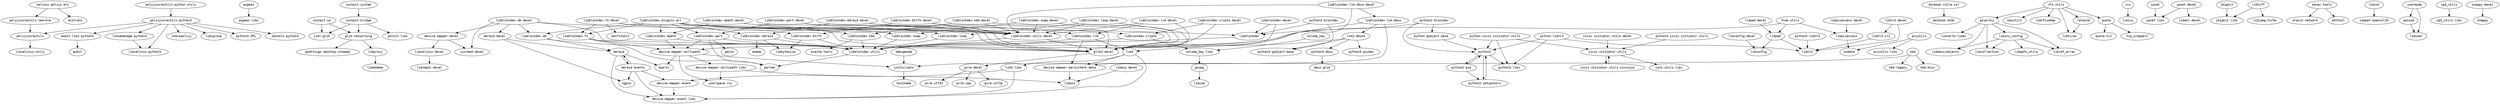 strict digraph G {
node [fontname=monospace];
  "audit-libs-python3" -> "audit";
  "augeas" -> "augeas-libs";
  "cockpit-bridge" -> "glib-networking";
  "cockpit-bridge" -> "json-glib";
  "cockpit-bridge" -> "polkit-libs";
  "cockpit-system" -> "cockpit-bridge";
  "cockpit-ws" -> "glib-networking";
  "cockpit-ws" -> "json-glib";
  "debugmode" -> "initscripts";
  "device-mapper-devel" -> "libselinux-devel";
  "device-mapper-devel" -> "systemd-devel";
  "device-mapper-event" -> "device-mapper-event-libs";
  "device-mapper-multipath" -> "device-mapper-multipath-libs";
  "device-mapper-multipath" -> "initscripts";
  "device-mapper-multipath" -> "kpartx";
  "device-mapper-multipath-libs" -> "libaio";
  "device-mapper-multipath-libs" -> "userspace-rcu";
  "device-mapper-multipath" -> "userspace-rcu";
  "device-mapper-persistent-data" -> "libaio";
  "dmraid-devel" -> "dmraid";
  "dmraid-devel" -> "sgpio";
  "dmraid" -> "device-mapper-event-libs";
  "dmraid" -> "dmraid-events";
  "dmraid-events" -> "device-mapper-event";
  "dmraid-events" -> "device-mapper-event-libs";
  "dmraid-events" -> "dmraid";
  "dmraid-events" -> "sgpio";
  "dmraid" -> "kpartx";
  "docbook-style-xsl" -> "docbook-dtds";
  "fcoe-utils" -> "device-mapper-multipath";
  "fcoe-utils" -> "libpciaccess";
  "fcoe-utils" -> "lldpad";
  "glib2-devel" -> "pcre-devel";
  "glib-networking" -> "gsettings-desktop-schemas";
  "glib-networking" -> "libproxy";
  "gnupg" -> "libusb";
  "gssproxy" -> "libbasicobjects";
  "gssproxy" -> "libcollection";
  "gssproxy" -> "libini_config";
  "gssproxy" -> "libref_array";
  "gssproxy" -> "libverto-libev";
  "icu" -> "libicu";
  "initscripts" -> "hostname";
  "ipset-devel" -> "ipset-libs";
  "ipset-devel" -> "libmnl-devel";
  "ipset" -> "ipset-libs";
  "iscsi-initiator-utils-devel" -> "iscsi-initiator-utils";
  "iscsi-initiator-utils" -> "iscsi-initiator-utils-iscsiuio";
  "iscsi-initiator-utils-iscsiuio" -> "iscsi-initiator-utils";
  "iscsi-initiator-utils" -> "isns-utils-libs";
  "jbigkit" -> "jbigkit-libs";
  "kbd" -> "initscripts";
  "kbd" -> "kbd-legacy";
  "kbd" -> "kbd-misc";
  "kexec-tools" -> "dracut-network";
  "kexec-tools" -> "ethtool";
  "libaio-devel" -> "libaio";
  "libblockdev-btrfs-devel" -> "glib2-devel";
  "libblockdev-btrfs-devel" -> "libblockdev-btrfs";
  "libblockdev-btrfs-devel" -> "libblockdev-utils-devel";
  "libblockdev-btrfs" -> "libblockdev-utils";
  "libblockdev-btrfs" -> "libbytesize";
  "libblockdev-crypto-devel" -> "glib2-devel";
  "libblockdev-crypto-devel" -> "libblockdev-crypto";
  "libblockdev-crypto" -> "libblockdev-utils";
  "libblockdev-crypto" -> "volume_key-libs";
  "libblockdev-devel" -> "glib2-devel";
  "libblockdev-devel" -> "libblockdev";
  "libblockdev-dm-devel" -> "device-mapper-devel";
  "libblockdev-dm-devel" -> "dmraid-devel";
  "libblockdev-dm-devel" -> "glib2-devel";
  "libblockdev-dm-devel" -> "libblockdev-dm";
  "libblockdev-dm-devel" -> "libblockdev-utils-devel";
  "libblockdev-dm-devel" -> "systemd-devel";
  "libblockdev-dm" -> "dmraid";
  "libblockdev-dm" -> "libblockdev-utils";
  "libblockdev-fs-devel" -> "dosfstools";
  "libblockdev-fs-devel" -> "glib2-devel";
  "libblockdev-fs-devel" -> "libblockdev-fs";
  "libblockdev-fs-devel" -> "libblockdev-utils-devel";
  "libblockdev-fs" -> "device-mapper-multipath";
  "libblockdev-fs" -> "libblockdev-utils";
  "libblockdev-fs" -> "parted";
  "libblockdev-kbd" -> "bcache-tools";
  "libblockdev-kbd-devel" -> "glib2-devel";
  "libblockdev-kbd-devel" -> "libblockdev-kbd";
  "libblockdev-kbd-devel" -> "libblockdev-utils-devel";
  "libblockdev-kbd" -> "libblockdev-utils";
  "libblockdev" -> "libblockdev-utils";
  "libblockdev-loop-devel" -> "glib2-devel";
  "libblockdev-loop-devel" -> "libblockdev-loop";
  "libblockdev-loop-devel" -> "libblockdev-utils-devel";
  "libblockdev-loop" -> "libblockdev-utils";
  "libblockdev-lvm-dbus-devel" -> "glib2-devel";
  "libblockdev-lvm-dbus-devel" -> "libblockdev-lvm-dbus";
  "libblockdev-lvm-dbus-devel" -> "libblockdev-utils-devel";
  "libblockdev-lvm-dbus" -> "device-mapper-persistent-data";
  "libblockdev-lvm-dbus" -> "libblockdev-utils";
  "libblockdev-lvm-dbus" -> "lvm2-dbusd";
  "libblockdev-lvm-devel" -> "glib2-devel";
  "libblockdev-lvm-devel" -> "libblockdev-lvm";
  "libblockdev-lvm-devel" -> "libblockdev-utils-devel";
  "libblockdev-lvm" -> "device-mapper-persistent-data";
  "libblockdev-lvm" -> "libblockdev-utils";
  "libblockdev-lvm" -> "lvm2";
  "libblockdev-mdraid-devel" -> "glib2-devel";
  "libblockdev-mdraid-devel" -> "libblockdev-mdraid";
  "libblockdev-mdraid-devel" -> "libblockdev-utils-devel";
  "libblockdev-mdraid" -> "libblockdev-utils";
  "libblockdev-mdraid" -> "libbytesize";
  "libblockdev-mdraid" -> "mdadm";
  "libblockdev-mpath-devel" -> "glib2-devel";
  "libblockdev-mpath-devel" -> "libblockdev-mpath";
  "libblockdev-mpath-devel" -> "libblockdev-utils-devel";
  "libblockdev-mpath" -> "device-mapper-multipath";
  "libblockdev-mpath" -> "libblockdev-utils";
  "libblockdev-part-devel" -> "glib2-devel";
  "libblockdev-part-devel" -> "libblockdev-part";
  "libblockdev-part-devel" -> "libblockdev-utils-devel";
  "libblockdev-part" -> "device-mapper-multipath";
  "libblockdev-part" -> "gdisk";
  "libblockdev-part" -> "libblockdev-utils";
  "libblockdev-part" -> "parted";
  "libblockdev-plugins-all" -> "libblockdev";
  "libblockdev-plugins-all" -> "libblockdev-btrfs";
  "libblockdev-plugins-all" -> "libblockdev-crypto";
  "libblockdev-plugins-all" -> "libblockdev-dm";
  "libblockdev-plugins-all" -> "libblockdev-fs";
  "libblockdev-plugins-all" -> "libblockdev-kbd";
  "libblockdev-plugins-all" -> "libblockdev-loop";
  "libblockdev-plugins-all" -> "libblockdev-lvm";
  "libblockdev-plugins-all" -> "libblockdev-mdraid";
  "libblockdev-plugins-all" -> "libblockdev-mpath";
  "libblockdev-plugins-all" -> "libblockdev-part";
  "libblockdev-plugins-all" -> "libblockdev-swap";
  "libblockdev-swap-devel" -> "glib2-devel";
  "libblockdev-swap-devel" -> "libblockdev-swap";
  "libblockdev-swap-devel" -> "libblockdev-utils-devel";
  "libblockdev-swap" -> "libblockdev-utils";
  "libblockdev-utils-devel" -> "glib2-devel";
  "libblockdev-utils-devel" -> "libblockdev-utils";
  "libblockdev-utils" -> "parted";
  "libconfig-devel" -> "libconfig";
  "libini_config" -> "libbasicobjects";
  "libini_config" -> "libcollection";
  "libini_config" -> "libpath_utils";
  "libini_config" -> "libref_array";
  "libnl3-cli" -> "libnl3";
  "libnl3-devel" -> "libnl3";
  "libnl3-devel" -> "libnl3-cli";
  "libpciaccess-devel" -> "libpciaccess";
  "libpciaccess" -> "hwdata";
  "libproxy" -> "libmodman";
  "libselinux-devel" -> "libsepol-devel";
  "libsemanage-python3" -> "libselinux-python3";
  "libssh" -> "compat-openssl10";
  "libtiff" -> "jbigkit-libs";
  "libtiff" -> "libjpeg-turbo";
  "lldpad-devel" -> "lldpad";
  "lldpad" -> "libconfig";
  "lldpad" -> "libnl3";
  "lvm2-dbusd" -> "lvm2";
  "lvm2-dbusd" -> "python3-dbus";
  "lvm2-dbusd" -> "python3-gobject-base";
  "lvm2-dbusd" -> "python3-pyudev";
  "lvm2" -> "device-mapper-event-libs";
  "lvm2" -> "device-mapper-persistent-data";
  "lvm2-libs" -> "device-mapper-event";
  "lvm2-libs" -> "device-mapper-event-libs";
  "lvm2" -> "lvm2-libs";
  "nfs-utils" -> "gssproxy";
  "nfs-utils" -> "keyutils";
  "nfs-utils" -> "libnfsidmap";
  "nfs-utils" -> "libtirpc";
  "nfs-utils" -> "quota";
  "nfs-utils" -> "rpcbind";
  "passwd" -> "libuser";
  "pciutils" -> "hwdata";
  "pciutils" -> "pciutils-libs";
  "pcre-devel" -> "pcre-cpp";
  "pcre-devel" -> "pcre-utf16";
  "pcre-devel" -> "pcre-utf32";
  "policycoreutils" -> "libselinux-utils";
  "policycoreutils-newrole" -> "policycoreutils";
  "policycoreutils-python3" -> "audit-libs-python3";
  "policycoreutils-python3" -> "checkpolicy";
  "policycoreutils-python3" -> "libcgroup";
  "policycoreutils-python3" -> "libselinux-python3";
  "policycoreutils-python3" -> "libsemanage-python3";
  "policycoreutils-python3" -> "policycoreutils";
  "policycoreutils-python3" -> "python3-IPy";
  "policycoreutils-python3" -> "setools-python3";
  "policycoreutils-python-utils" -> "policycoreutils-python3";
  "python2-blockdev" -> "libblockdev";
  "python2-blockdev" -> "python2";
  "python2-blockdev" -> "python-gobject-base";
  "python2-pip" -> "python2";
  "python2-pip" -> "python2-setuptools";
  "python2" -> "python2-libs";
  "python2" -> "python2-pip";
  "python2" -> "python2-setuptools";
  "python2-setuptools" -> "python2";
  "python3-blockdev" -> "libblockdev";
  "python3-blockdev" -> "python3-gobject-base";
  "python3-dbus" -> "dbus-glib";
  "python3-iscsi-initiator-utils" -> "iscsi-initiator-utils";
  "python3-libnl3" -> "libnl3";
  "python-gobject-base" -> "python2";
  "python-iscsi-initiator-utils" -> "iscsi-initiator-utils";
  "python-iscsi-initiator-utils" -> "python2";
  "python-iscsi-initiator-utils" -> "python2-libs";
  "python-libnl3" -> "libnl3";
  "python-libnl3" -> "python2";
  "python-libnl3" -> "python2-libs";
  "quota" -> "quota-nls";
  "quota" -> "tcp_wrappers";
  "rpcbind" -> "libtirpc";
  "selinux-policy-mls" -> "mcstrans";
  "selinux-policy-mls" -> "policycoreutils-newrole";
  "sg3_utils" -> "sg3_utils-libs";
  "snappy-devel" -> "snappy";
  "usermode" -> "libuser";
  "usermode" -> "passwd";
  "volume_key-libs" -> "gnupg";
  "volume_key" -> "volume_key-libs";
}
